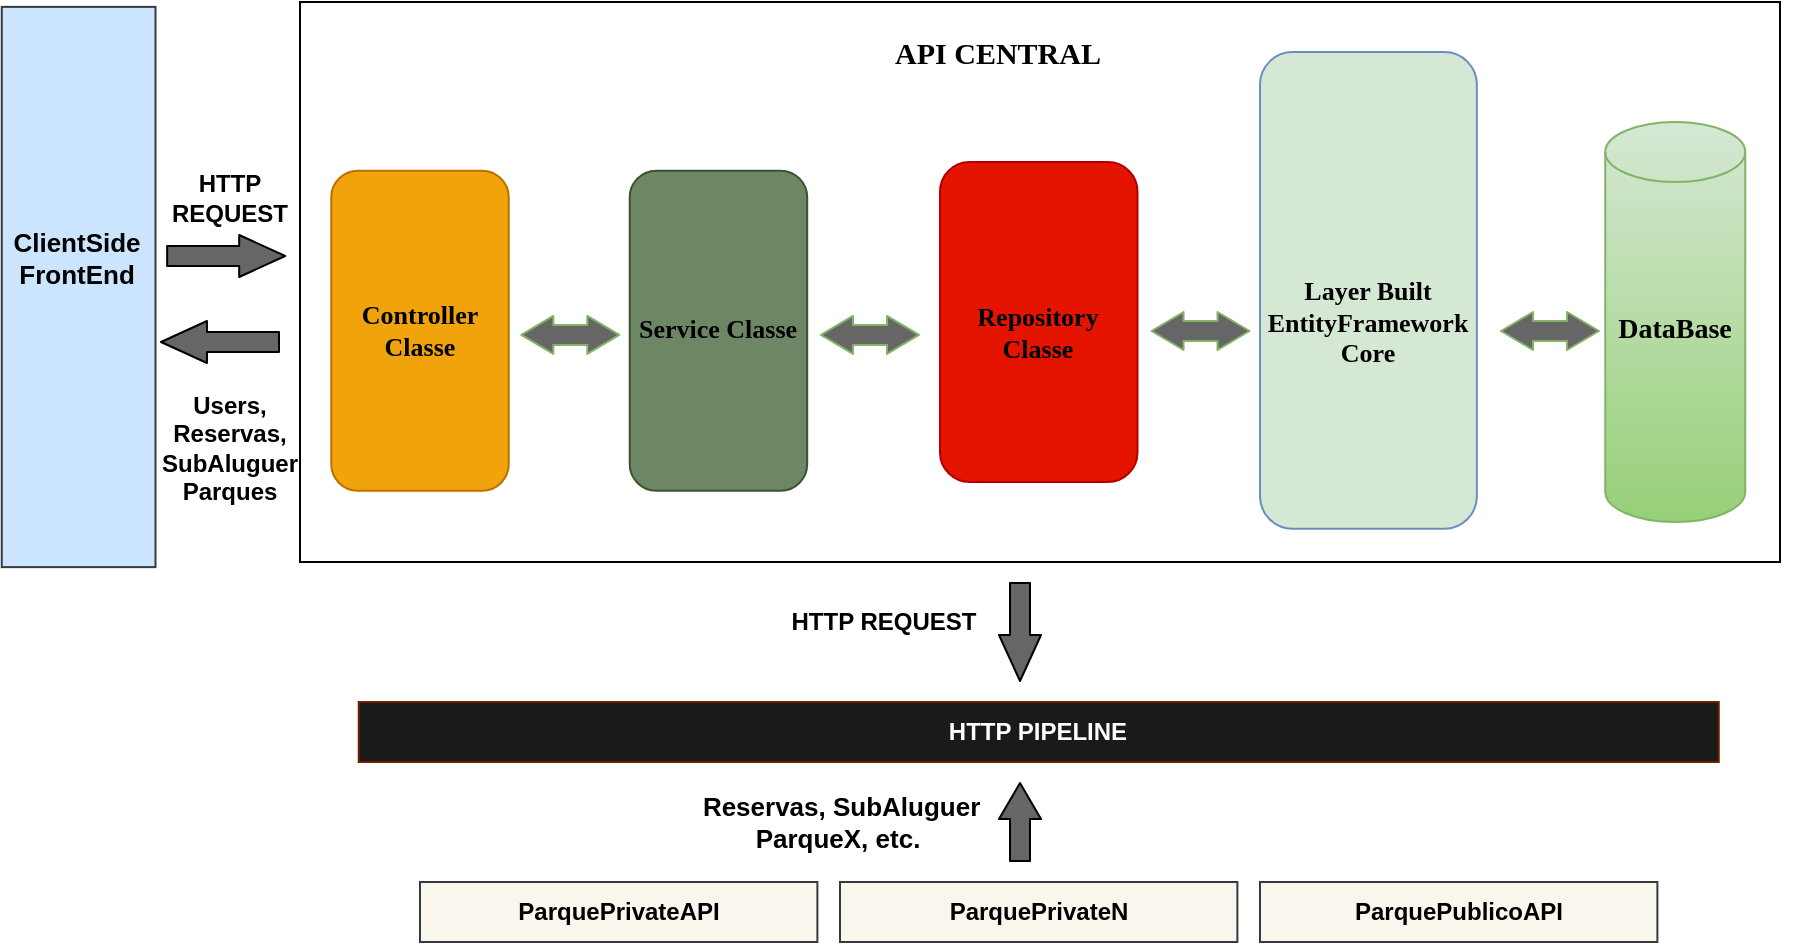 <mxfile version="14.4.3" type="device"><diagram id="C5RBs43oDa-KdzZeNtuy" name="Page-1"><mxGraphModel dx="2147" dy="484" grid="1" gridSize="10" guides="1" tooltips="1" connect="1" arrows="1" fold="1" page="1" pageScale="1" pageWidth="827" pageHeight="1169" math="0" shadow="0"><root><mxCell id="WIyWlLk6GJQsqaUBKTNV-0"/><mxCell id="WIyWlLk6GJQsqaUBKTNV-1" parent="WIyWlLk6GJQsqaUBKTNV-0"/><mxCell id="NLCid6Ue6IuH-sqwciik-72" value="" style="rounded=0;whiteSpace=wrap;html=1;" vertex="1" parent="WIyWlLk6GJQsqaUBKTNV-1"><mxGeometry x="140" y="10" width="740" height="280" as="geometry"/></mxCell><mxCell id="NLCid6Ue6IuH-sqwciik-22" value="" style="group" vertex="1" connectable="0" parent="WIyWlLk6GJQsqaUBKTNV-1"><mxGeometry x="310.0" y="105" width="124.23" height="150" as="geometry"/></mxCell><mxCell id="NLCid6Ue6IuH-sqwciik-64" value="" style="rounded=1;whiteSpace=wrap;html=1;rotation=90;strokeColor=#3A5431;fillColor=#6d8764;fontColor=#ffffff;" vertex="1" parent="NLCid6Ue6IuH-sqwciik-22"><mxGeometry x="-40.77" y="25" width="160" height="88.74" as="geometry"/></mxCell><mxCell id="NLCid6Ue6IuH-sqwciik-33" value="" style="shape=flexArrow;endArrow=classic;startArrow=classic;html=1;startWidth=8;startSize=5;endWidth=8;endSize=5;strokeColor=#82b366;fillColor=#666666;" edge="1" parent="NLCid6Ue6IuH-sqwciik-22"><mxGeometry width="50" height="50" relative="1" as="geometry"><mxPoint x="90.0" y="71.49" as="sourcePoint"/><mxPoint x="140.0" y="71.49" as="targetPoint"/></mxGeometry></mxCell><mxCell id="NLCid6Ue6IuH-sqwciik-66" value="&lt;h1&gt;&lt;font face=&quot;Times New Roman&quot; style=&quot;font-size: 13px&quot;&gt;Service Classe&lt;/font&gt;&lt;/h1&gt;" style="text;html=1;strokeColor=none;fillColor=none;align=center;verticalAlign=middle;whiteSpace=wrap;rounded=0;" vertex="1" parent="NLCid6Ue6IuH-sqwciik-22"><mxGeometry x="-5.77" y="49.37" width="90" height="30.63" as="geometry"/></mxCell><mxCell id="NLCid6Ue6IuH-sqwciik-26" value="" style="group" vertex="1" connectable="0" parent="WIyWlLk6GJQsqaUBKTNV-1"><mxGeometry x="530" y="100" width="108.69" height="150" as="geometry"/></mxCell><mxCell id="NLCid6Ue6IuH-sqwciik-34" value="" style="shape=flexArrow;endArrow=classic;startArrow=classic;html=1;startWidth=8;startSize=5;endWidth=8;endSize=5;strokeColor=#82b366;fillColor=#666666;" edge="1" parent="NLCid6Ue6IuH-sqwciik-26"><mxGeometry width="50" height="50" relative="1" as="geometry"><mxPoint x="35.27" y="74.5" as="sourcePoint"/><mxPoint x="85.27" y="74.5" as="targetPoint"/></mxGeometry></mxCell><mxCell id="NLCid6Ue6IuH-sqwciik-31" value="" style="group" vertex="1" connectable="0" parent="WIyWlLk6GJQsqaUBKTNV-1"><mxGeometry x="770" y="70" width="115.26" height="200" as="geometry"/></mxCell><mxCell id="NLCid6Ue6IuH-sqwciik-0" value="" style="shape=cylinder3;whiteSpace=wrap;html=1;boundedLbl=1;backgroundOutline=1;size=15;strokeColor=#82b366;gradientColor=#97d077;fillColor=#d5e8d4;" vertex="1" parent="NLCid6Ue6IuH-sqwciik-31"><mxGeometry x="22.63" width="70" height="200" as="geometry"/></mxCell><mxCell id="NLCid6Ue6IuH-sqwciik-30" value="&lt;h1&gt;&lt;b&gt;&lt;font style=&quot;font-size: 14px&quot; face=&quot;Times New Roman&quot;&gt;DataBase&lt;/font&gt;&lt;/b&gt;&lt;/h1&gt;" style="text;html=1;strokeColor=none;fillColor=none;align=center;verticalAlign=middle;whiteSpace=wrap;rounded=0;" vertex="1" parent="NLCid6Ue6IuH-sqwciik-31"><mxGeometry y="87.5" width="115.26" height="25" as="geometry"/></mxCell><mxCell id="NLCid6Ue6IuH-sqwciik-51" value="" style="group" vertex="1" connectable="0" parent="WIyWlLk6GJQsqaUBKTNV-1"><mxGeometry x="180.0" y="100" width="108.69" height="150" as="geometry"/></mxCell><mxCell id="NLCid6Ue6IuH-sqwciik-32" value="" style="shape=flexArrow;endArrow=classic;startArrow=classic;html=1;startWidth=8;startSize=5;endWidth=8;endSize=5;strokeColor=#82b366;fillColor=#666666;" edge="1" parent="NLCid6Ue6IuH-sqwciik-51"><mxGeometry width="50" height="50" relative="1" as="geometry"><mxPoint x="70.16" y="76.49" as="sourcePoint"/><mxPoint x="120.16" y="76.49" as="targetPoint"/></mxGeometry></mxCell><mxCell id="NLCid6Ue6IuH-sqwciik-67" value="" style="rounded=1;whiteSpace=wrap;html=1;rotation=90;strokeColor=#BD7000;fillColor=#f0a30a;fontColor=#ffffff;" vertex="1" parent="NLCid6Ue6IuH-sqwciik-51"><mxGeometry x="-60" y="30" width="160" height="88.74" as="geometry"/></mxCell><mxCell id="NLCid6Ue6IuH-sqwciik-68" value="&lt;h1 style=&quot;font-size: 13px&quot;&gt;&lt;font face=&quot;Times New Roman&quot;&gt;Controller Classe&lt;/font&gt;&lt;/h1&gt;" style="text;html=1;strokeColor=none;fillColor=none;align=center;verticalAlign=middle;whiteSpace=wrap;rounded=0;" vertex="1" parent="NLCid6Ue6IuH-sqwciik-51"><mxGeometry x="-25" y="47.19" width="90" height="54.37" as="geometry"/></mxCell><mxCell id="NLCid6Ue6IuH-sqwciik-69" value="" style="group" vertex="1" connectable="0" parent="WIyWlLk6GJQsqaUBKTNV-1"><mxGeometry x="460.005" y="90.005" width="98.75" height="160" as="geometry"/></mxCell><mxCell id="NLCid6Ue6IuH-sqwciik-62" value="" style="rounded=1;whiteSpace=wrap;html=1;rotation=90;strokeColor=#B20000;fillColor=#e51400;fontColor=#ffffff;" vertex="1" parent="NLCid6Ue6IuH-sqwciik-69"><mxGeometry x="-30.625" y="30.625" width="160" height="98.75" as="geometry"/></mxCell><mxCell id="NLCid6Ue6IuH-sqwciik-63" value="&lt;h1 style=&quot;font-size: 13px&quot;&gt;&lt;font face=&quot;Times New Roman&quot;&gt;Repository Classe&lt;/font&gt;&lt;/h1&gt;" style="text;html=1;strokeColor=none;fillColor=none;align=center;verticalAlign=middle;whiteSpace=wrap;rounded=0;" vertex="1" parent="NLCid6Ue6IuH-sqwciik-69"><mxGeometry x="4.375" y="64.995" width="90" height="40" as="geometry"/></mxCell><mxCell id="NLCid6Ue6IuH-sqwciik-70" value="" style="group" vertex="1" connectable="0" parent="WIyWlLk6GJQsqaUBKTNV-1"><mxGeometry x="620" y="37.5" width="178.36" height="265" as="geometry"/></mxCell><mxCell id="NLCid6Ue6IuH-sqwciik-59" value="" style="rounded=1;whiteSpace=wrap;html=1;rotation=90;strokeColor=#6c8ebf;fillColor=#D5E8D4;" vertex="1" parent="NLCid6Ue6IuH-sqwciik-70"><mxGeometry x="-64.96" y="62.5" width="238.36" height="108.44" as="geometry"/></mxCell><mxCell id="NLCid6Ue6IuH-sqwciik-60" value="&lt;h1 style=&quot;font-size: 13px&quot;&gt;&lt;font face=&quot;Times New Roman&quot;&gt;Layer Built EntityFramework Core&lt;/font&gt;&lt;/h1&gt;" style="text;html=1;strokeColor=none;fillColor=none;align=center;verticalAlign=middle;whiteSpace=wrap;rounded=0;" vertex="1" parent="NLCid6Ue6IuH-sqwciik-70"><mxGeometry x="9.22" y="112.5" width="90" height="40" as="geometry"/></mxCell><mxCell id="NLCid6Ue6IuH-sqwciik-61" value="" style="shape=flexArrow;endArrow=classic;startArrow=classic;html=1;startWidth=8;startSize=5;endWidth=8;endSize=5;strokeColor=#82b366;fillColor=#666666;" edge="1" parent="NLCid6Ue6IuH-sqwciik-70"><mxGeometry width="50" height="50" relative="1" as="geometry"><mxPoint x="120" y="137" as="sourcePoint"/><mxPoint x="170" y="137" as="targetPoint"/></mxGeometry></mxCell><mxCell id="NLCid6Ue6IuH-sqwciik-71" value="&lt;b&gt;HTTP PIPELINE&lt;/b&gt;" style="text;html=1;strokeColor=#6D1F00;align=center;verticalAlign=middle;whiteSpace=wrap;rounded=0;fontColor=#ffffff;fillColor=#1A1A1A;" vertex="1" parent="WIyWlLk6GJQsqaUBKTNV-1"><mxGeometry x="169.38" y="360" width="680" height="30" as="geometry"/></mxCell><mxCell id="NLCid6Ue6IuH-sqwciik-73" value="&lt;b&gt;&lt;font style=&quot;font-size: 15px&quot; face=&quot;Lucida Console&quot;&gt;API CENTRAL&lt;/font&gt;&lt;/b&gt;" style="text;html=1;strokeColor=none;fillColor=none;align=center;verticalAlign=middle;whiteSpace=wrap;rounded=0;" vertex="1" parent="WIyWlLk6GJQsqaUBKTNV-1"><mxGeometry x="434.23" y="20" width="110" height="30" as="geometry"/></mxCell><mxCell id="NLCid6Ue6IuH-sqwciik-83" value="" style="group" vertex="1" connectable="0" parent="WIyWlLk6GJQsqaUBKTNV-1"><mxGeometry x="200" y="450" width="618.69" height="30" as="geometry"/></mxCell><mxCell id="NLCid6Ue6IuH-sqwciik-76" value="&lt;b&gt;ParquePrivateAPI&lt;/b&gt;" style="text;html=1;strokeColor=#36393d;fillColor=#f9f7ed;align=center;verticalAlign=middle;whiteSpace=wrap;rounded=0;" vertex="1" parent="NLCid6Ue6IuH-sqwciik-83"><mxGeometry width="198.69" height="30" as="geometry"/></mxCell><mxCell id="NLCid6Ue6IuH-sqwciik-81" value="&lt;b&gt;ParquePrivateN&lt;/b&gt;" style="text;html=1;strokeColor=#36393d;fillColor=#f9f7ed;align=center;verticalAlign=middle;whiteSpace=wrap;rounded=0;" vertex="1" parent="NLCid6Ue6IuH-sqwciik-83"><mxGeometry x="210" width="198.69" height="30" as="geometry"/></mxCell><mxCell id="NLCid6Ue6IuH-sqwciik-82" value="&lt;b&gt;ParquePublicoAPI&lt;/b&gt;" style="text;html=1;strokeColor=#36393d;fillColor=#f9f7ed;align=center;verticalAlign=middle;whiteSpace=wrap;rounded=0;" vertex="1" parent="NLCid6Ue6IuH-sqwciik-83"><mxGeometry x="420" width="198.69" height="30" as="geometry"/></mxCell><mxCell id="NLCid6Ue6IuH-sqwciik-89" value="" style="group" vertex="1" connectable="0" parent="WIyWlLk6GJQsqaUBKTNV-1"><mxGeometry x="-3.45" y="15" width="172.83" height="275" as="geometry"/></mxCell><mxCell id="NLCid6Ue6IuH-sqwciik-87" value="" style="rounded=0;whiteSpace=wrap;html=1;rotation=-90;fillColor=#cce5ff;strokeColor=#36393d;" vertex="1" parent="NLCid6Ue6IuH-sqwciik-89"><mxGeometry x="-107.3" y="99.07" width="280.13" height="76.87" as="geometry"/></mxCell><mxCell id="NLCid6Ue6IuH-sqwciik-88" value="&lt;b style=&quot;font-size: 13px&quot;&gt;ClientSide&lt;br&gt;FrontEnd&lt;/b&gt;" style="text;html=1;strokeColor=none;fillColor=none;align=center;verticalAlign=middle;whiteSpace=wrap;rounded=0;" vertex="1" parent="NLCid6Ue6IuH-sqwciik-89"><mxGeometry x="11.205" y="107.5" width="40.747" height="30" as="geometry"/></mxCell><mxCell id="NLCid6Ue6IuH-sqwciik-99" value="&lt;b&gt;HTTP REQUEST&lt;/b&gt;" style="text;html=1;strokeColor=none;fillColor=none;align=center;verticalAlign=middle;whiteSpace=wrap;rounded=0;" vertex="1" parent="NLCid6Ue6IuH-sqwciik-89"><mxGeometry x="73.45" y="77.5" width="70" height="30" as="geometry"/></mxCell><mxCell id="NLCid6Ue6IuH-sqwciik-100" value="&lt;b&gt;&lt;font style=&quot;font-size: 12px&quot;&gt;Users, Reservas, SubAluguer Parques&lt;/font&gt;&lt;/b&gt;" style="text;html=1;align=center;verticalAlign=middle;whiteSpace=wrap;rounded=0;" vertex="1" parent="NLCid6Ue6IuH-sqwciik-89"><mxGeometry x="80.37" y="160" width="56.16" height="115" as="geometry"/></mxCell><mxCell id="NLCid6Ue6IuH-sqwciik-102" value="" style="shape=flexArrow;endArrow=classic;html=1;fillColor=#666666;endWidth=10;endSize=7.33;" edge="1" parent="NLCid6Ue6IuH-sqwciik-89"><mxGeometry width="50" height="50" relative="1" as="geometry"><mxPoint x="76.53" y="122" as="sourcePoint"/><mxPoint x="136.53" y="122" as="targetPoint"/></mxGeometry></mxCell><mxCell id="NLCid6Ue6IuH-sqwciik-103" value="" style="shape=flexArrow;endArrow=classic;html=1;fillColor=#666666;endWidth=10;endSize=7.33;" edge="1" parent="NLCid6Ue6IuH-sqwciik-89"><mxGeometry width="50" height="50" relative="1" as="geometry"><mxPoint x="133.45" y="165" as="sourcePoint"/><mxPoint x="73.45" y="165" as="targetPoint"/></mxGeometry></mxCell><mxCell id="NLCid6Ue6IuH-sqwciik-90" value="&lt;b&gt;HTTP REQUEST&lt;/b&gt;" style="text;html=1;strokeColor=none;fillColor=none;align=center;verticalAlign=middle;whiteSpace=wrap;rounded=0;" vertex="1" parent="WIyWlLk6GJQsqaUBKTNV-1"><mxGeometry x="370" y="310" width="124.23" height="20" as="geometry"/></mxCell><mxCell id="NLCid6Ue6IuH-sqwciik-94" value="" style="shape=flexArrow;endArrow=classic;html=1;fillColor=#666666;endWidth=10;endSize=7.33;" edge="1" parent="WIyWlLk6GJQsqaUBKTNV-1"><mxGeometry width="50" height="50" relative="1" as="geometry"><mxPoint x="500" y="300" as="sourcePoint"/><mxPoint x="500" y="350" as="targetPoint"/></mxGeometry></mxCell><mxCell id="NLCid6Ue6IuH-sqwciik-95" value="" style="shape=flexArrow;endArrow=classic;html=1;fillColor=#666666;endWidth=10;endSize=5.67;" edge="1" parent="WIyWlLk6GJQsqaUBKTNV-1"><mxGeometry width="50" height="50" relative="1" as="geometry"><mxPoint x="500" y="440" as="sourcePoint"/><mxPoint x="500" y="400" as="targetPoint"/></mxGeometry></mxCell><mxCell id="NLCid6Ue6IuH-sqwciik-101" value="&lt;b&gt;&lt;font style=&quot;font-size: 13px&quot;&gt;&amp;nbsp;Reservas, SubAluguer ParqueX, etc.&lt;/font&gt;&lt;/b&gt;" style="text;html=1;strokeColor=none;fillColor=none;align=center;verticalAlign=middle;whiteSpace=wrap;rounded=0;" vertex="1" parent="WIyWlLk6GJQsqaUBKTNV-1"><mxGeometry x="324.23" y="400" width="170" height="40" as="geometry"/></mxCell></root></mxGraphModel></diagram></mxfile>